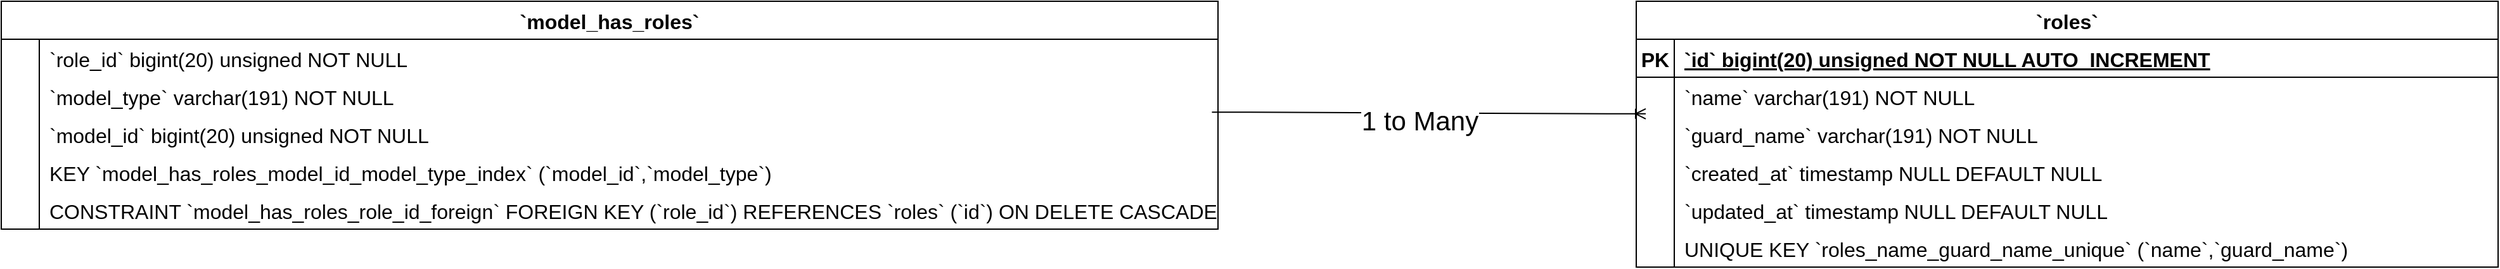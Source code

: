 <mxfile version="24.2.8" type="github">
  <diagram name="Page-1" id="95cCnDMmfdy28j067dJy">
    <mxGraphModel dx="3144" dy="749" grid="1" gridSize="10" guides="1" tooltips="1" connect="1" arrows="1" fold="1" page="1" pageScale="1" pageWidth="850" pageHeight="1100" math="0" shadow="0">
      <root>
        <mxCell id="0" />
        <mxCell id="1" parent="0" />
        <mxCell id="4dZT9mw-KlEHHDTTk7k8-1" value="`roles`" style="shape=table;startSize=30;container=1;collapsible=1;childLayout=tableLayout;fixedRows=1;rowLines=0;fontStyle=1;align=center;resizeLast=1;fontSize=16;" vertex="1" parent="1">
          <mxGeometry x="70" y="110" width="680" height="210" as="geometry" />
        </mxCell>
        <mxCell id="4dZT9mw-KlEHHDTTk7k8-2" value="" style="shape=tableRow;horizontal=0;startSize=0;swimlaneHead=0;swimlaneBody=0;fillColor=none;collapsible=0;dropTarget=0;points=[[0,0.5],[1,0.5]];portConstraint=eastwest;strokeColor=inherit;top=0;left=0;right=0;bottom=1;fontSize=16;" vertex="1" parent="4dZT9mw-KlEHHDTTk7k8-1">
          <mxGeometry y="30" width="680" height="30" as="geometry" />
        </mxCell>
        <mxCell id="4dZT9mw-KlEHHDTTk7k8-3" value="PK" style="shape=partialRectangle;overflow=hidden;connectable=0;fillColor=none;strokeColor=inherit;top=0;left=0;bottom=0;right=0;fontStyle=1;fontSize=16;" vertex="1" parent="4dZT9mw-KlEHHDTTk7k8-2">
          <mxGeometry width="30" height="30" as="geometry">
            <mxRectangle width="30" height="30" as="alternateBounds" />
          </mxGeometry>
        </mxCell>
        <mxCell id="4dZT9mw-KlEHHDTTk7k8-4" value="`id` bigint(20) unsigned NOT NULL AUTO_INCREMENT" style="shape=partialRectangle;overflow=hidden;connectable=0;fillColor=none;align=left;strokeColor=inherit;top=0;left=0;bottom=0;right=0;spacingLeft=6;fontStyle=5;fontSize=16;" vertex="1" parent="4dZT9mw-KlEHHDTTk7k8-2">
          <mxGeometry x="30" width="650" height="30" as="geometry">
            <mxRectangle width="650" height="30" as="alternateBounds" />
          </mxGeometry>
        </mxCell>
        <mxCell id="4dZT9mw-KlEHHDTTk7k8-5" value="" style="shape=tableRow;horizontal=0;startSize=0;swimlaneHead=0;swimlaneBody=0;fillColor=none;collapsible=0;dropTarget=0;points=[[0,0.5],[1,0.5]];portConstraint=eastwest;strokeColor=inherit;top=0;left=0;right=0;bottom=0;fontSize=16;" vertex="1" parent="4dZT9mw-KlEHHDTTk7k8-1">
          <mxGeometry y="60" width="680" height="30" as="geometry" />
        </mxCell>
        <mxCell id="4dZT9mw-KlEHHDTTk7k8-6" value="" style="shape=partialRectangle;overflow=hidden;connectable=0;fillColor=none;strokeColor=inherit;top=0;left=0;bottom=0;right=0;fontSize=16;" vertex="1" parent="4dZT9mw-KlEHHDTTk7k8-5">
          <mxGeometry width="30" height="30" as="geometry">
            <mxRectangle width="30" height="30" as="alternateBounds" />
          </mxGeometry>
        </mxCell>
        <mxCell id="4dZT9mw-KlEHHDTTk7k8-7" value="`name` varchar(191) NOT NULL" style="shape=partialRectangle;overflow=hidden;connectable=0;fillColor=none;align=left;strokeColor=inherit;top=0;left=0;bottom=0;right=0;spacingLeft=6;fontSize=16;" vertex="1" parent="4dZT9mw-KlEHHDTTk7k8-5">
          <mxGeometry x="30" width="650" height="30" as="geometry">
            <mxRectangle width="650" height="30" as="alternateBounds" />
          </mxGeometry>
        </mxCell>
        <mxCell id="4dZT9mw-KlEHHDTTk7k8-8" value="" style="shape=tableRow;horizontal=0;startSize=0;swimlaneHead=0;swimlaneBody=0;fillColor=none;collapsible=0;dropTarget=0;points=[[0,0.5],[1,0.5]];portConstraint=eastwest;strokeColor=inherit;top=0;left=0;right=0;bottom=0;fontSize=16;" vertex="1" parent="4dZT9mw-KlEHHDTTk7k8-1">
          <mxGeometry y="90" width="680" height="30" as="geometry" />
        </mxCell>
        <mxCell id="4dZT9mw-KlEHHDTTk7k8-9" value="" style="shape=partialRectangle;overflow=hidden;connectable=0;fillColor=none;strokeColor=inherit;top=0;left=0;bottom=0;right=0;fontSize=16;" vertex="1" parent="4dZT9mw-KlEHHDTTk7k8-8">
          <mxGeometry width="30" height="30" as="geometry">
            <mxRectangle width="30" height="30" as="alternateBounds" />
          </mxGeometry>
        </mxCell>
        <mxCell id="4dZT9mw-KlEHHDTTk7k8-10" value="`guard_name` varchar(191) NOT NULL" style="shape=partialRectangle;overflow=hidden;connectable=0;fillColor=none;align=left;strokeColor=inherit;top=0;left=0;bottom=0;right=0;spacingLeft=6;fontSize=16;" vertex="1" parent="4dZT9mw-KlEHHDTTk7k8-8">
          <mxGeometry x="30" width="650" height="30" as="geometry">
            <mxRectangle width="650" height="30" as="alternateBounds" />
          </mxGeometry>
        </mxCell>
        <mxCell id="4dZT9mw-KlEHHDTTk7k8-11" value="" style="shape=tableRow;horizontal=0;startSize=0;swimlaneHead=0;swimlaneBody=0;fillColor=none;collapsible=0;dropTarget=0;points=[[0,0.5],[1,0.5]];portConstraint=eastwest;strokeColor=inherit;top=0;left=0;right=0;bottom=0;fontSize=16;" vertex="1" parent="4dZT9mw-KlEHHDTTk7k8-1">
          <mxGeometry y="120" width="680" height="30" as="geometry" />
        </mxCell>
        <mxCell id="4dZT9mw-KlEHHDTTk7k8-12" value="" style="shape=partialRectangle;overflow=hidden;connectable=0;fillColor=none;strokeColor=inherit;top=0;left=0;bottom=0;right=0;fontSize=16;" vertex="1" parent="4dZT9mw-KlEHHDTTk7k8-11">
          <mxGeometry width="30" height="30" as="geometry">
            <mxRectangle width="30" height="30" as="alternateBounds" />
          </mxGeometry>
        </mxCell>
        <mxCell id="4dZT9mw-KlEHHDTTk7k8-13" value="`created_at` timestamp NULL DEFAULT NULL" style="shape=partialRectangle;overflow=hidden;connectable=0;fillColor=none;align=left;strokeColor=inherit;top=0;left=0;bottom=0;right=0;spacingLeft=6;fontSize=16;" vertex="1" parent="4dZT9mw-KlEHHDTTk7k8-11">
          <mxGeometry x="30" width="650" height="30" as="geometry">
            <mxRectangle width="650" height="30" as="alternateBounds" />
          </mxGeometry>
        </mxCell>
        <mxCell id="4dZT9mw-KlEHHDTTk7k8-14" value="" style="shape=tableRow;horizontal=0;startSize=0;swimlaneHead=0;swimlaneBody=0;fillColor=none;collapsible=0;dropTarget=0;points=[[0,0.5],[1,0.5]];portConstraint=eastwest;strokeColor=inherit;top=0;left=0;right=0;bottom=0;fontSize=16;" vertex="1" parent="4dZT9mw-KlEHHDTTk7k8-1">
          <mxGeometry y="150" width="680" height="30" as="geometry" />
        </mxCell>
        <mxCell id="4dZT9mw-KlEHHDTTk7k8-15" value="" style="shape=partialRectangle;overflow=hidden;connectable=0;fillColor=none;strokeColor=inherit;top=0;left=0;bottom=0;right=0;fontSize=16;" vertex="1" parent="4dZT9mw-KlEHHDTTk7k8-14">
          <mxGeometry width="30" height="30" as="geometry">
            <mxRectangle width="30" height="30" as="alternateBounds" />
          </mxGeometry>
        </mxCell>
        <mxCell id="4dZT9mw-KlEHHDTTk7k8-16" value="`updated_at` timestamp NULL DEFAULT NULL" style="shape=partialRectangle;overflow=hidden;connectable=0;fillColor=none;align=left;strokeColor=inherit;top=0;left=0;bottom=0;right=0;spacingLeft=6;fontSize=16;" vertex="1" parent="4dZT9mw-KlEHHDTTk7k8-14">
          <mxGeometry x="30" width="650" height="30" as="geometry">
            <mxRectangle width="650" height="30" as="alternateBounds" />
          </mxGeometry>
        </mxCell>
        <mxCell id="4dZT9mw-KlEHHDTTk7k8-17" value="" style="shape=tableRow;horizontal=0;startSize=0;swimlaneHead=0;swimlaneBody=0;fillColor=none;collapsible=0;dropTarget=0;points=[[0,0.5],[1,0.5]];portConstraint=eastwest;strokeColor=inherit;top=0;left=0;right=0;bottom=0;fontSize=16;" vertex="1" parent="4dZT9mw-KlEHHDTTk7k8-1">
          <mxGeometry y="180" width="680" height="30" as="geometry" />
        </mxCell>
        <mxCell id="4dZT9mw-KlEHHDTTk7k8-18" value="" style="shape=partialRectangle;overflow=hidden;connectable=0;fillColor=none;strokeColor=inherit;top=0;left=0;bottom=0;right=0;fontSize=16;" vertex="1" parent="4dZT9mw-KlEHHDTTk7k8-17">
          <mxGeometry width="30" height="30" as="geometry">
            <mxRectangle width="30" height="30" as="alternateBounds" />
          </mxGeometry>
        </mxCell>
        <mxCell id="4dZT9mw-KlEHHDTTk7k8-19" value="UNIQUE KEY `roles_name_guard_name_unique` (`name`,`guard_name`)" style="shape=partialRectangle;overflow=hidden;connectable=0;fillColor=none;align=left;strokeColor=inherit;top=0;left=0;bottom=0;right=0;spacingLeft=6;fontSize=16;" vertex="1" parent="4dZT9mw-KlEHHDTTk7k8-17">
          <mxGeometry x="30" width="650" height="30" as="geometry">
            <mxRectangle width="650" height="30" as="alternateBounds" />
          </mxGeometry>
        </mxCell>
        <mxCell id="4dZT9mw-KlEHHDTTk7k8-20" value="`model_has_roles`" style="shape=table;startSize=30;container=1;collapsible=1;childLayout=tableLayout;fixedRows=1;rowLines=0;fontStyle=1;align=center;resizeLast=1;fontSize=16;" vertex="1" parent="1">
          <mxGeometry x="-1220" y="110" width="960" height="180" as="geometry" />
        </mxCell>
        <mxCell id="4dZT9mw-KlEHHDTTk7k8-21" value="" style="shape=tableRow;horizontal=0;startSize=0;swimlaneHead=0;swimlaneBody=0;fillColor=none;collapsible=0;dropTarget=0;points=[[0,0.5],[1,0.5]];portConstraint=eastwest;strokeColor=inherit;top=0;left=0;right=0;bottom=0;fontSize=16;" vertex="1" parent="4dZT9mw-KlEHHDTTk7k8-20">
          <mxGeometry y="30" width="960" height="30" as="geometry" />
        </mxCell>
        <mxCell id="4dZT9mw-KlEHHDTTk7k8-22" value="" style="shape=partialRectangle;overflow=hidden;connectable=0;fillColor=none;strokeColor=inherit;top=0;left=0;bottom=0;right=0;fontSize=16;" vertex="1" parent="4dZT9mw-KlEHHDTTk7k8-21">
          <mxGeometry width="30" height="30" as="geometry">
            <mxRectangle width="30" height="30" as="alternateBounds" />
          </mxGeometry>
        </mxCell>
        <mxCell id="4dZT9mw-KlEHHDTTk7k8-23" value="`role_id` bigint(20) unsigned NOT NULL" style="shape=partialRectangle;overflow=hidden;connectable=0;fillColor=none;align=left;strokeColor=inherit;top=0;left=0;bottom=0;right=0;spacingLeft=6;fontSize=16;" vertex="1" parent="4dZT9mw-KlEHHDTTk7k8-21">
          <mxGeometry x="30" width="930" height="30" as="geometry">
            <mxRectangle width="930" height="30" as="alternateBounds" />
          </mxGeometry>
        </mxCell>
        <mxCell id="4dZT9mw-KlEHHDTTk7k8-24" value="" style="shape=tableRow;horizontal=0;startSize=0;swimlaneHead=0;swimlaneBody=0;fillColor=none;collapsible=0;dropTarget=0;points=[[0,0.5],[1,0.5]];portConstraint=eastwest;strokeColor=inherit;top=0;left=0;right=0;bottom=0;fontSize=16;" vertex="1" parent="4dZT9mw-KlEHHDTTk7k8-20">
          <mxGeometry y="60" width="960" height="30" as="geometry" />
        </mxCell>
        <mxCell id="4dZT9mw-KlEHHDTTk7k8-25" value="" style="shape=partialRectangle;overflow=hidden;connectable=0;fillColor=none;strokeColor=inherit;top=0;left=0;bottom=0;right=0;fontSize=16;" vertex="1" parent="4dZT9mw-KlEHHDTTk7k8-24">
          <mxGeometry width="30" height="30" as="geometry">
            <mxRectangle width="30" height="30" as="alternateBounds" />
          </mxGeometry>
        </mxCell>
        <mxCell id="4dZT9mw-KlEHHDTTk7k8-26" value="`model_type` varchar(191) NOT NULL" style="shape=partialRectangle;overflow=hidden;connectable=0;fillColor=none;align=left;strokeColor=inherit;top=0;left=0;bottom=0;right=0;spacingLeft=6;fontSize=16;" vertex="1" parent="4dZT9mw-KlEHHDTTk7k8-24">
          <mxGeometry x="30" width="930" height="30" as="geometry">
            <mxRectangle width="930" height="30" as="alternateBounds" />
          </mxGeometry>
        </mxCell>
        <mxCell id="4dZT9mw-KlEHHDTTk7k8-27" value="" style="shape=tableRow;horizontal=0;startSize=0;swimlaneHead=0;swimlaneBody=0;fillColor=none;collapsible=0;dropTarget=0;points=[[0,0.5],[1,0.5]];portConstraint=eastwest;strokeColor=inherit;top=0;left=0;right=0;bottom=0;fontSize=16;" vertex="1" parent="4dZT9mw-KlEHHDTTk7k8-20">
          <mxGeometry y="90" width="960" height="30" as="geometry" />
        </mxCell>
        <mxCell id="4dZT9mw-KlEHHDTTk7k8-28" value="" style="shape=partialRectangle;overflow=hidden;connectable=0;fillColor=none;strokeColor=inherit;top=0;left=0;bottom=0;right=0;fontSize=16;" vertex="1" parent="4dZT9mw-KlEHHDTTk7k8-27">
          <mxGeometry width="30" height="30" as="geometry">
            <mxRectangle width="30" height="30" as="alternateBounds" />
          </mxGeometry>
        </mxCell>
        <mxCell id="4dZT9mw-KlEHHDTTk7k8-29" value="`model_id` bigint(20) unsigned NOT NULL" style="shape=partialRectangle;overflow=hidden;connectable=0;fillColor=none;align=left;strokeColor=inherit;top=0;left=0;bottom=0;right=0;spacingLeft=6;fontSize=16;" vertex="1" parent="4dZT9mw-KlEHHDTTk7k8-27">
          <mxGeometry x="30" width="930" height="30" as="geometry">
            <mxRectangle width="930" height="30" as="alternateBounds" />
          </mxGeometry>
        </mxCell>
        <mxCell id="4dZT9mw-KlEHHDTTk7k8-30" value="" style="shape=tableRow;horizontal=0;startSize=0;swimlaneHead=0;swimlaneBody=0;fillColor=none;collapsible=0;dropTarget=0;points=[[0,0.5],[1,0.5]];portConstraint=eastwest;strokeColor=inherit;top=0;left=0;right=0;bottom=0;fontSize=16;" vertex="1" parent="4dZT9mw-KlEHHDTTk7k8-20">
          <mxGeometry y="120" width="960" height="30" as="geometry" />
        </mxCell>
        <mxCell id="4dZT9mw-KlEHHDTTk7k8-31" value="" style="shape=partialRectangle;overflow=hidden;connectable=0;fillColor=none;strokeColor=inherit;top=0;left=0;bottom=0;right=0;fontSize=16;" vertex="1" parent="4dZT9mw-KlEHHDTTk7k8-30">
          <mxGeometry width="30" height="30" as="geometry">
            <mxRectangle width="30" height="30" as="alternateBounds" />
          </mxGeometry>
        </mxCell>
        <mxCell id="4dZT9mw-KlEHHDTTk7k8-32" value="KEY `model_has_roles_model_id_model_type_index` (`model_id`,`model_type`)" style="shape=partialRectangle;overflow=hidden;connectable=0;fillColor=none;align=left;strokeColor=inherit;top=0;left=0;bottom=0;right=0;spacingLeft=6;fontSize=16;" vertex="1" parent="4dZT9mw-KlEHHDTTk7k8-30">
          <mxGeometry x="30" width="930" height="30" as="geometry">
            <mxRectangle width="930" height="30" as="alternateBounds" />
          </mxGeometry>
        </mxCell>
        <mxCell id="4dZT9mw-KlEHHDTTk7k8-33" value="" style="shape=tableRow;horizontal=0;startSize=0;swimlaneHead=0;swimlaneBody=0;fillColor=none;collapsible=0;dropTarget=0;points=[[0,0.5],[1,0.5]];portConstraint=eastwest;strokeColor=inherit;top=0;left=0;right=0;bottom=0;fontSize=16;" vertex="1" parent="4dZT9mw-KlEHHDTTk7k8-20">
          <mxGeometry y="150" width="960" height="30" as="geometry" />
        </mxCell>
        <mxCell id="4dZT9mw-KlEHHDTTk7k8-34" value="" style="shape=partialRectangle;overflow=hidden;connectable=0;fillColor=none;strokeColor=inherit;top=0;left=0;bottom=0;right=0;fontSize=16;" vertex="1" parent="4dZT9mw-KlEHHDTTk7k8-33">
          <mxGeometry width="30" height="30" as="geometry">
            <mxRectangle width="30" height="30" as="alternateBounds" />
          </mxGeometry>
        </mxCell>
        <mxCell id="4dZT9mw-KlEHHDTTk7k8-35" value="CONSTRAINT `model_has_roles_role_id_foreign` FOREIGN KEY (`role_id`) REFERENCES `roles` (`id`) ON DELETE CASCADE" style="shape=partialRectangle;overflow=hidden;connectable=0;fillColor=none;align=left;strokeColor=inherit;top=0;left=0;bottom=0;right=0;spacingLeft=6;fontSize=16;" vertex="1" parent="4dZT9mw-KlEHHDTTk7k8-33">
          <mxGeometry x="30" width="930" height="30" as="geometry">
            <mxRectangle width="930" height="30" as="alternateBounds" />
          </mxGeometry>
        </mxCell>
        <mxCell id="4dZT9mw-KlEHHDTTk7k8-36" value="" style="edgeStyle=entityRelationEdgeStyle;fontSize=12;html=1;endArrow=ERoneToMany;rounded=0;exitX=0.995;exitY=-0.078;exitDx=0;exitDy=0;exitPerimeter=0;entryX=0.011;entryY=-0.037;entryDx=0;entryDy=0;entryPerimeter=0;" edge="1" parent="1" source="4dZT9mw-KlEHHDTTk7k8-27" target="4dZT9mw-KlEHHDTTk7k8-8">
          <mxGeometry width="100" height="100" relative="1" as="geometry">
            <mxPoint x="-580" y="190" as="sourcePoint" />
            <mxPoint x="-480" y="90" as="targetPoint" />
            <Array as="points">
              <mxPoint x="-259" y="190" />
            </Array>
          </mxGeometry>
        </mxCell>
        <mxCell id="4dZT9mw-KlEHHDTTk7k8-38" value="1 to Many" style="edgeLabel;html=1;align=center;verticalAlign=middle;resizable=0;points=[];fontSize=21;" vertex="1" connectable="0" parent="4dZT9mw-KlEHHDTTk7k8-36">
          <mxGeometry x="-0.051" y="-6" relative="1" as="geometry">
            <mxPoint x="1" as="offset" />
          </mxGeometry>
        </mxCell>
      </root>
    </mxGraphModel>
  </diagram>
</mxfile>
